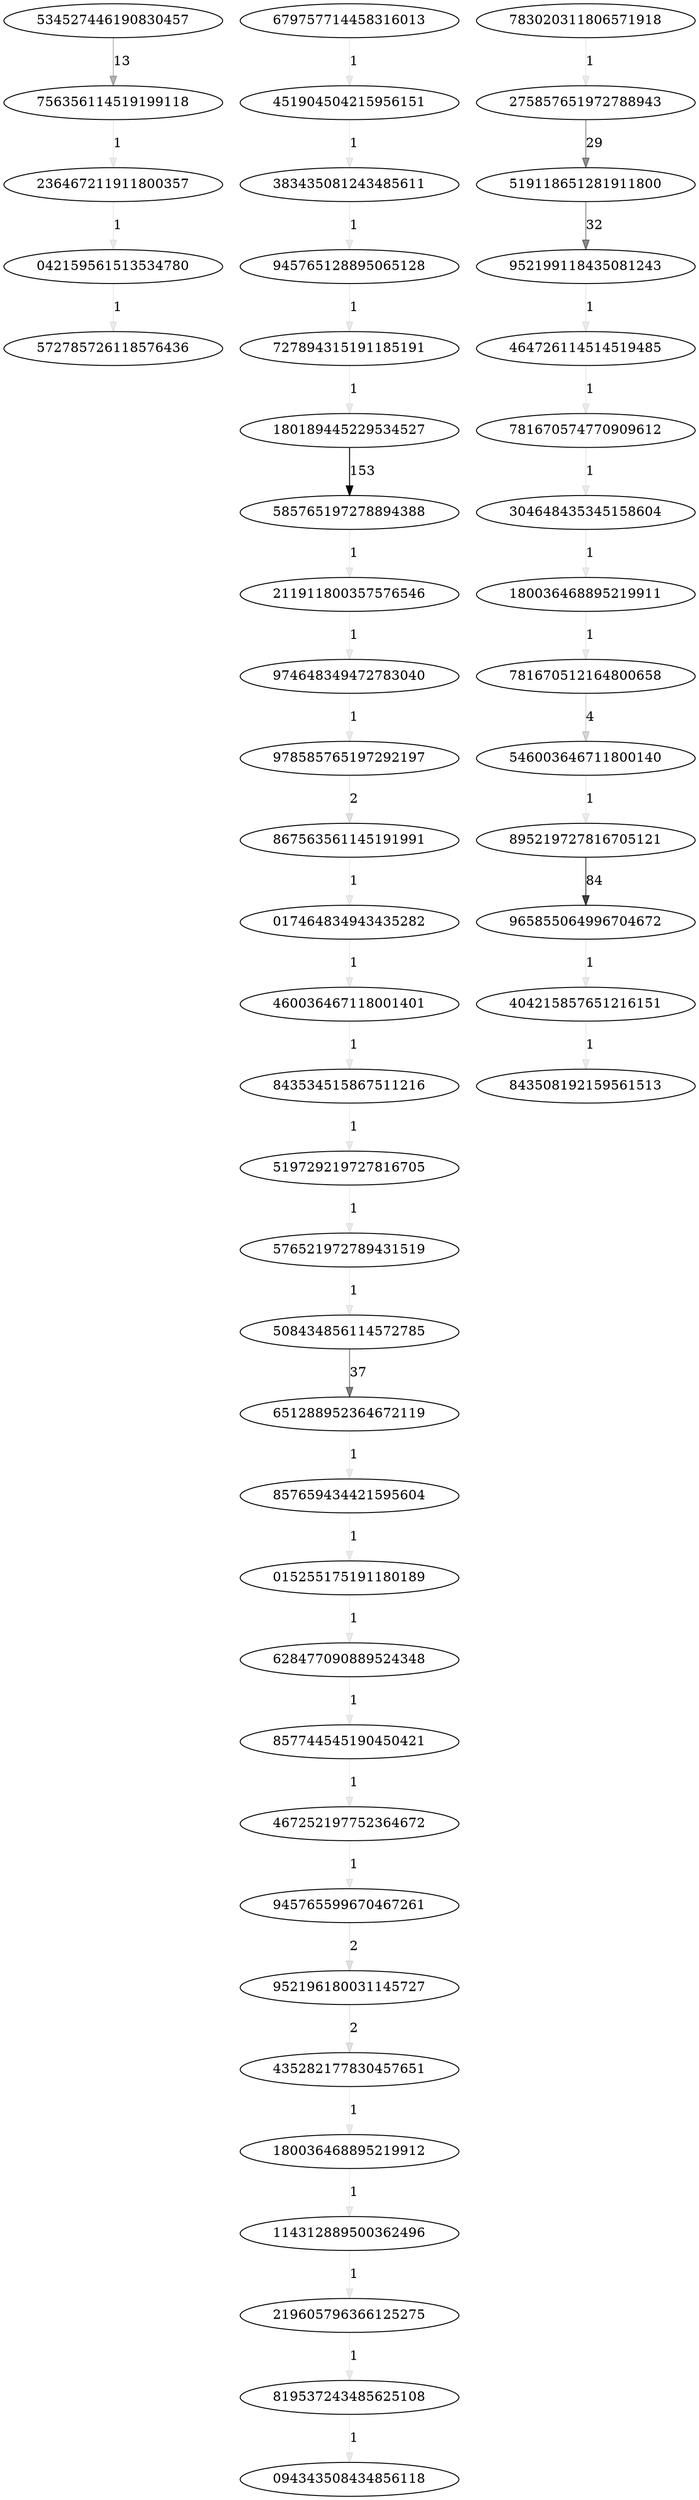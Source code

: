 digraph {
	756356114519199118
	236467211911800357
	042159561513534780
	572785726118576436
	534527446190830457
	451904504215956151
	383435081243485611
	945765128895065128
	727894315191185191
	180189445229534527
	679757714458316013
	585765197278894388
	211911800357576546
	974648349472783040
	978585765197292197
	017464834943435282
	460036467118001401
	843534515867511216
	519729219727816705
	576521972789431519
	508434856114572785
	867563561145191991
	857659434421595604
	015255175191180189
	651288952364672119
	857744545190450421
	467252197752364672
	628477090889524348
	945765599670467261
	952196180031145727
	180036468895219912
	114312889500362496
	435282177830457651
	219605796366125275
	819537243485625108
	094343508434856118
	783020311806571918
	275857651972788943
	519118651281911800
	464726114514519485
	781670574770909612
	304648435345158604
	180036468895219911
	781670512164800658
	952199118435081243
	546003646711800140
	895219727816705121
	404215857651216151
	843508192159561513
	965855064996704672
	756356114519199118 -> 236467211911800357 [label=1 color="#00000014"]
	236467211911800357 -> 042159561513534780 [label=1 color="#00000014"]
	042159561513534780 -> 572785726118576436 [label=1 color="#00000014"]
	534527446190830457 -> 756356114519199118 [label=13 color="#0000004a"]
	451904504215956151 -> 383435081243485611 [label=1 color="#00000014"]
	383435081243485611 -> 945765128895065128 [label=1 color="#00000014"]
	945765128895065128 -> 727894315191185191 [label=1 color="#00000014"]
	727894315191185191 -> 180189445229534527 [label=1 color="#00000014"]
	180189445229534527 -> 585765197278894388 [label=153 color="#000000ff"]
	679757714458316013 -> 451904504215956151 [label=1 color="#00000014"]
	585765197278894388 -> 211911800357576546 [label=1 color="#00000014"]
	211911800357576546 -> 974648349472783040 [label=1 color="#00000014"]
	974648349472783040 -> 978585765197292197 [label=1 color="#00000014"]
	978585765197292197 -> 867563561145191991 [label=2 color="#0000001d"]
	017464834943435282 -> 460036467118001401 [label=1 color="#00000014"]
	460036467118001401 -> 843534515867511216 [label=1 color="#00000014"]
	843534515867511216 -> 519729219727816705 [label=1 color="#00000014"]
	519729219727816705 -> 576521972789431519 [label=1 color="#00000014"]
	576521972789431519 -> 508434856114572785 [label=1 color="#00000014"]
	508434856114572785 -> 651288952364672119 [label=37 color="#0000007d"]
	867563561145191991 -> 017464834943435282 [label=1 color="#00000014"]
	857659434421595604 -> 015255175191180189 [label=1 color="#00000014"]
	015255175191180189 -> 628477090889524348 [label=1 color="#00000014"]
	651288952364672119 -> 857659434421595604 [label=1 color="#00000014"]
	857744545190450421 -> 467252197752364672 [label=1 color="#00000014"]
	467252197752364672 -> 945765599670467261 [label=1 color="#00000014"]
	628477090889524348 -> 857744545190450421 [label=1 color="#00000014"]
	945765599670467261 -> 952196180031145727 [label=2 color="#0000001d"]
	952196180031145727 -> 435282177830457651 [label=2 color="#0000001d"]
	180036468895219912 -> 114312889500362496 [label=1 color="#00000014"]
	114312889500362496 -> 219605796366125275 [label=1 color="#00000014"]
	435282177830457651 -> 180036468895219912 [label=1 color="#00000014"]
	219605796366125275 -> 819537243485625108 [label=1 color="#00000014"]
	819537243485625108 -> 094343508434856118 [label=1 color="#00000014"]
	783020311806571918 -> 275857651972788943 [label=1 color="#00000014"]
	275857651972788943 -> 519118651281911800 [label=29 color="#0000006f"]
	519118651281911800 -> 952199118435081243 [label=32 color="#00000074"]
	464726114514519485 -> 781670574770909612 [label=1 color="#00000014"]
	781670574770909612 -> 304648435345158604 [label=1 color="#00000014"]
	304648435345158604 -> 180036468895219911 [label=1 color="#00000014"]
	180036468895219911 -> 781670512164800658 [label=1 color="#00000014"]
	781670512164800658 -> 546003646711800140 [label=4 color="#00000029"]
	952199118435081243 -> 464726114514519485 [label=1 color="#00000014"]
	546003646711800140 -> 895219727816705121 [label=1 color="#00000014"]
	895219727816705121 -> 965855064996704672 [label=84 color="#000000bc"]
	404215857651216151 -> 843508192159561513 [label=1 color="#00000014"]
	965855064996704672 -> 404215857651216151 [label=1 color="#00000014"]
}
